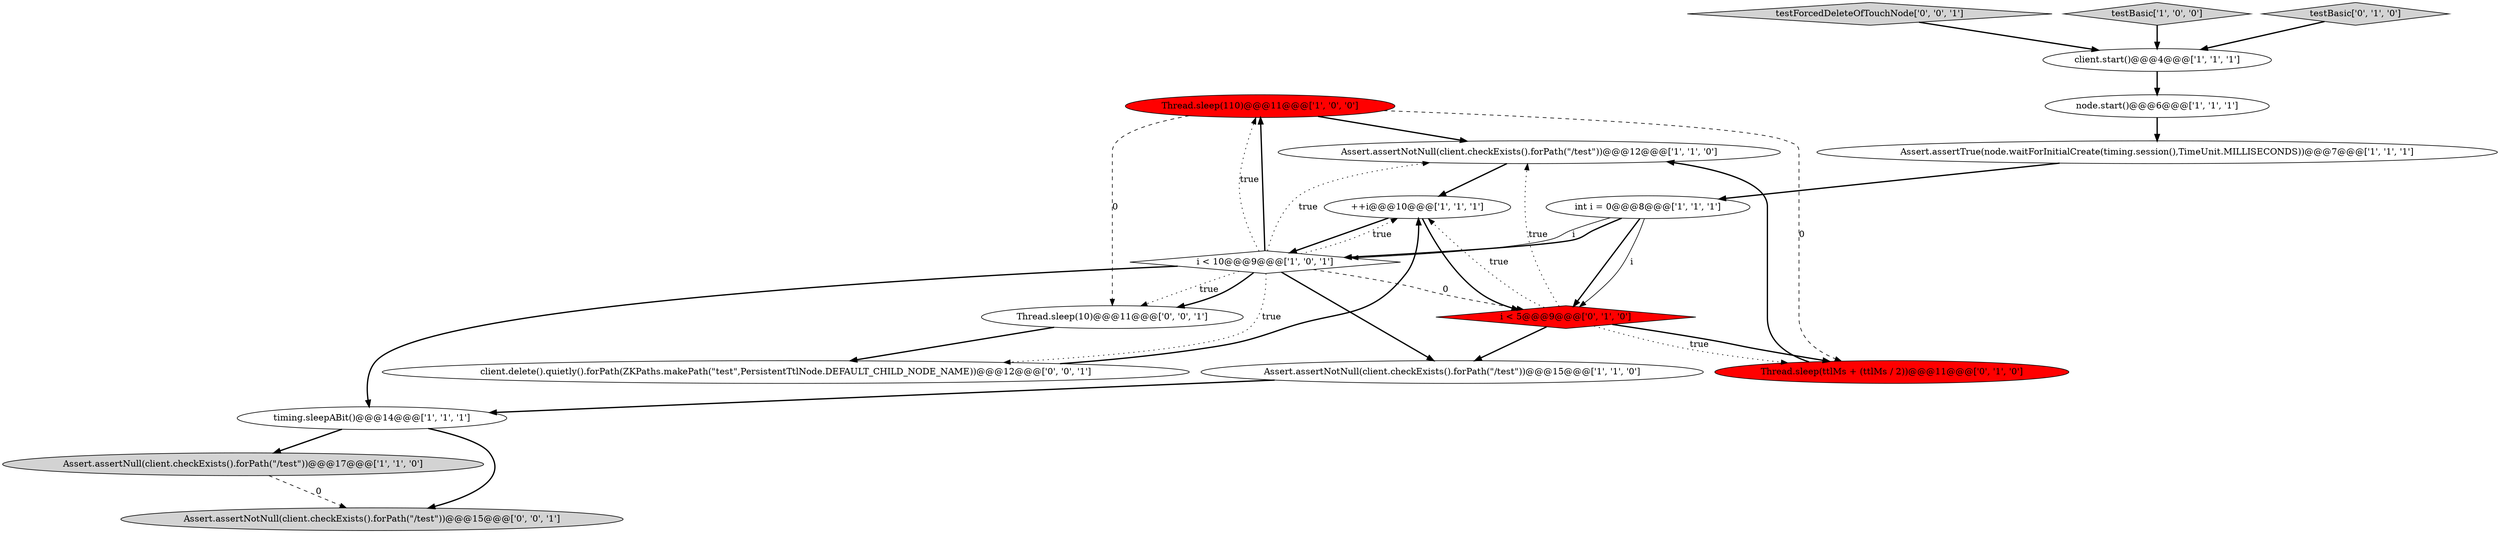 digraph {
2 [style = filled, label = "Thread.sleep(110)@@@11@@@['1', '0', '0']", fillcolor = red, shape = ellipse image = "AAA1AAABBB1BBB"];
5 [style = filled, label = "Assert.assertNull(client.checkExists().forPath(\"/test\"))@@@17@@@['1', '1', '0']", fillcolor = lightgray, shape = ellipse image = "AAA0AAABBB1BBB"];
8 [style = filled, label = "Assert.assertNotNull(client.checkExists().forPath(\"/test\"))@@@15@@@['1', '1', '0']", fillcolor = white, shape = ellipse image = "AAA0AAABBB1BBB"];
4 [style = filled, label = "client.start()@@@4@@@['1', '1', '1']", fillcolor = white, shape = ellipse image = "AAA0AAABBB1BBB"];
0 [style = filled, label = "Assert.assertNotNull(client.checkExists().forPath(\"/test\"))@@@12@@@['1', '1', '0']", fillcolor = white, shape = ellipse image = "AAA0AAABBB1BBB"];
9 [style = filled, label = "i < 10@@@9@@@['1', '0', '1']", fillcolor = white, shape = diamond image = "AAA0AAABBB1BBB"];
14 [style = filled, label = "i < 5@@@9@@@['0', '1', '0']", fillcolor = red, shape = diamond image = "AAA1AAABBB2BBB"];
15 [style = filled, label = "Assert.assertNotNull(client.checkExists().forPath(\"/test\"))@@@15@@@['0', '0', '1']", fillcolor = lightgray, shape = ellipse image = "AAA0AAABBB3BBB"];
18 [style = filled, label = "testForcedDeleteOfTouchNode['0', '0', '1']", fillcolor = lightgray, shape = diamond image = "AAA0AAABBB3BBB"];
11 [style = filled, label = "node.start()@@@6@@@['1', '1', '1']", fillcolor = white, shape = ellipse image = "AAA0AAABBB1BBB"];
10 [style = filled, label = "int i = 0@@@8@@@['1', '1', '1']", fillcolor = white, shape = ellipse image = "AAA0AAABBB1BBB"];
1 [style = filled, label = "Assert.assertTrue(node.waitForInitialCreate(timing.session(),TimeUnit.MILLISECONDS))@@@7@@@['1', '1', '1']", fillcolor = white, shape = ellipse image = "AAA0AAABBB1BBB"];
16 [style = filled, label = "client.delete().quietly().forPath(ZKPaths.makePath(\"test\",PersistentTtlNode.DEFAULT_CHILD_NODE_NAME))@@@12@@@['0', '0', '1']", fillcolor = white, shape = ellipse image = "AAA0AAABBB3BBB"];
17 [style = filled, label = "Thread.sleep(10)@@@11@@@['0', '0', '1']", fillcolor = white, shape = ellipse image = "AAA0AAABBB3BBB"];
6 [style = filled, label = "timing.sleepABit()@@@14@@@['1', '1', '1']", fillcolor = white, shape = ellipse image = "AAA0AAABBB1BBB"];
12 [style = filled, label = "Thread.sleep(ttlMs + (ttlMs / 2))@@@11@@@['0', '1', '0']", fillcolor = red, shape = ellipse image = "AAA1AAABBB2BBB"];
7 [style = filled, label = "testBasic['1', '0', '0']", fillcolor = lightgray, shape = diamond image = "AAA0AAABBB1BBB"];
3 [style = filled, label = "++i@@@10@@@['1', '1', '1']", fillcolor = white, shape = ellipse image = "AAA0AAABBB1BBB"];
13 [style = filled, label = "testBasic['0', '1', '0']", fillcolor = lightgray, shape = diamond image = "AAA0AAABBB2BBB"];
0->3 [style = bold, label=""];
16->3 [style = bold, label=""];
9->0 [style = dotted, label="true"];
14->12 [style = dotted, label="true"];
14->0 [style = dotted, label="true"];
10->14 [style = bold, label=""];
11->1 [style = bold, label=""];
9->2 [style = bold, label=""];
9->17 [style = dotted, label="true"];
3->14 [style = bold, label=""];
9->17 [style = bold, label=""];
8->6 [style = bold, label=""];
7->4 [style = bold, label=""];
9->8 [style = bold, label=""];
2->17 [style = dashed, label="0"];
12->0 [style = bold, label=""];
6->15 [style = bold, label=""];
9->6 [style = bold, label=""];
3->9 [style = bold, label=""];
2->12 [style = dashed, label="0"];
6->5 [style = bold, label=""];
2->0 [style = bold, label=""];
9->14 [style = dashed, label="0"];
18->4 [style = bold, label=""];
9->2 [style = dotted, label="true"];
14->12 [style = bold, label=""];
14->3 [style = dotted, label="true"];
10->9 [style = solid, label="i"];
10->9 [style = bold, label=""];
14->8 [style = bold, label=""];
9->16 [style = dotted, label="true"];
4->11 [style = bold, label=""];
10->14 [style = solid, label="i"];
1->10 [style = bold, label=""];
5->15 [style = dashed, label="0"];
9->3 [style = dotted, label="true"];
17->16 [style = bold, label=""];
13->4 [style = bold, label=""];
}
